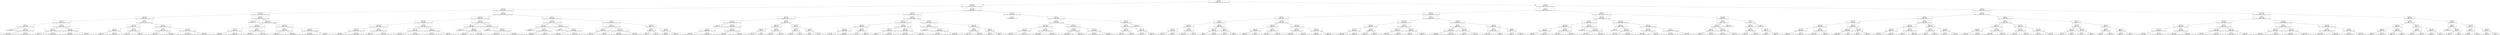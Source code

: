 digraph Tree {
node [shape=box] ;
0 [label="X[0] <= 0.5\ngini = 0.767\nsamples = 11107272\nvalue = [3317923, 5204897, 2019, 5141702, 28667, 1813547, 2060394]"] ;
1 [label="X[9] <= 2.5\ngini = 0.783\nsamples = 6335025\nvalue = [2773518, 1451614, 1977, 2668373, 23614, 1438362, 1665037]"] ;
0 -> 1 [labeldistance=2.5, labelangle=45, headlabel="True"] ;
2 [label="X[3] <= 63.5\ngini = 0.779\nsamples = 4349881\nvalue = [1860657, 1001349, 475, 1938629, 22077, 1299997, 758677]"] ;
1 -> 2 ;
3 [label="X[10] <= 230.5\ngini = 0.77\nsamples = 1680347\nvalue = [872734, 441203, 132, 635828, 8659, 457670, 242119]"] ;
2 -> 3 ;
4 [label="X[7] <= 226.5\ngini = 0.777\nsamples = 958726\nvalue = [441286, 240505, 52, 379640, 4320, 308561, 142259]"] ;
3 -> 4 ;
5 [label="X[3] <= 57.5\ngini = 0.772\nsamples = 718013\nvalue = [366958, 172232, 51, 255414, 2493, 227872, 110557]"] ;
4 -> 5 ;
6 [label="X[8] <= 1.5\ngini = 0.788\nsamples = 322390\nvalue = [118815, 81770, 26, 122729, 1372, 125673, 59307]"] ;
5 -> 6 ;
7 [label="gini = 0.0\nsamples = 47510\nvalue = [75420, 0, 0, 0, 0, 0, 0]"] ;
6 -> 7 ;
8 [label="X[2] <= 124.5\ngini = 0.772\nsamples = 274880\nvalue = [43395, 81770, 26, 122729, 1372, 125673, 59307]"] ;
6 -> 8 ;
9 [label="gini = 0.759\nsamples = 172422\nvalue = [26742, 30172, 11, 86881, 674, 80357, 47483]"] ;
8 -> 9 ;
10 [label="gini = 0.755\nsamples = 102458\nvalue = [16653, 51598, 15, 35848, 698, 45316, 11824]"] ;
8 -> 10 ;
11 [label="X[6] <= 37.0\ngini = 0.744\nsamples = 395623\nvalue = [248143, 90462, 25, 132685, 1121, 102199, 51250]"] ;
5 -> 11 ;
12 [label="X[8] <= 1.5\ngini = 0.719\nsamples = 226674\nvalue = [159006, 54299, 10, 72759, 684, 42534, 29521]"] ;
11 -> 12 ;
13 [label="gini = 0.0\nsamples = 77189\nvalue = [122370, 0, 0, 0, 0, 0, 0]"] ;
12 -> 13 ;
14 [label="gini = 0.781\nsamples = 149485\nvalue = [36636, 54299, 10, 72759, 684, 42534, 29521]"] ;
12 -> 14 ;
15 [label="X[2] <= 120.5\ngini = 0.763\nsamples = 168949\nvalue = [89137, 36163, 15, 59926, 437, 59665, 21729]"] ;
11 -> 15 ;
16 [label="gini = 0.741\nsamples = 104831\nvalue = [64985, 20879, 8, 35390, 210, 32060, 11995]"] ;
15 -> 16 ;
17 [label="gini = 0.779\nsamples = 64118\nvalue = [24152, 15284, 7, 24536, 227, 27605, 9734]"] ;
15 -> 17 ;
18 [label="X[9] <= 0.5\ngini = 0.772\nsamples = 240713\nvalue = [74328, 68273, 1, 124226, 1827, 80689, 31702]"] ;
4 -> 18 ;
19 [label="X[7] <= 240.5\ngini = 0.735\nsamples = 23357\nvalue = [11155, 9067, 1, 11257, 0, 97, 5346]"] ;
18 -> 19 ;
20 [label="X[5] <= 1.5\ngini = 0.735\nsamples = 9728\nvalue = [4850, 3976, 0, 4424, 0, 49, 2248]"] ;
19 -> 20 ;
21 [label="gini = 0.739\nsamples = 7500\nvalue = [3339, 3060, 0, 3614, 0, 30, 1905]"] ;
20 -> 21 ;
22 [label="gini = 0.699\nsamples = 2228\nvalue = [1511, 916, 0, 810, 0, 19, 343]"] ;
20 -> 22 ;
23 [label="X[6] <= 9.0\ngini = 0.733\nsamples = 13629\nvalue = [6305, 5091, 1, 6833, 0, 48, 3098]"] ;
19 -> 23 ;
24 [label="gini = 0.721\nsamples = 3472\nvalue = [2095, 1180, 0, 1363, 0, 21, 775]"] ;
23 -> 24 ;
25 [label="gini = 0.731\nsamples = 10157\nvalue = [4210, 3911, 1, 5470, 0, 27, 2323]"] ;
23 -> 25 ;
26 [label="X[3] <= 57.5\ngini = 0.768\nsamples = 217356\nvalue = [63173, 59206, 0, 112969, 1827, 80592, 26356]"] ;
18 -> 26 ;
27 [label="X[6] <= 3.5\ngini = 0.754\nsamples = 81653\nvalue = [16923, 19128, 0, 41755, 435, 39987, 11190]"] ;
26 -> 27 ;
28 [label="gini = 0.736\nsamples = 40616\nvalue = [11337, 3661, 0, 21593, 119, 20973, 6672]"] ;
27 -> 28 ;
29 [label="gini = 0.75\nsamples = 41037\nvalue = [5586, 15467, 0, 20162, 316, 19014, 4518]"] ;
27 -> 29 ;
30 [label="X[3] <= 60.5\ngini = 0.768\nsamples = 135703\nvalue = [46250, 40078, 0, 71214, 1392, 40605, 15166]"] ;
26 -> 30 ;
31 [label="gini = 0.764\nsamples = 104040\nvalue = [31953, 29807, 0, 57434, 833, 32065, 12555]"] ;
30 -> 31 ;
32 [label="gini = 0.769\nsamples = 31663\nvalue = [14297, 10271, 0, 13780, 559, 8540, 2611]"] ;
30 -> 32 ;
33 [label="X[8] <= 1.5\ngini = 0.751\nsamples = 721621\nvalue = [431448, 200698, 80, 256188, 4339, 149109, 99860]"] ;
3 -> 33 ;
34 [label="gini = 0.0\nsamples = 165496\nvalue = [261821, 0, 0, 0, 0, 0, 0]"] ;
33 -> 34 ;
35 [label="X[6] <= 2.0\ngini = 0.784\nsamples = 556125\nvalue = [169627, 200698, 80, 256188, 4339, 149109, 99860]"] ;
33 -> 35 ;
36 [label="X[9] <= 0.5\ngini = 0.761\nsamples = 212985\nvalue = [86256, 91018, 13, 91414, 289, 13974, 54079]"] ;
35 -> 36 ;
37 [label="X[7] <= 58.5\ngini = 0.74\nsamples = 115774\nvalue = [43881, 56132, 13, 52284, 0, 428, 30604]"] ;
36 -> 37 ;
38 [label="gini = 0.728\nsamples = 59373\nvalue = [17979, 31193, 7, 29826, 0, 212, 14815]"] ;
37 -> 38 ;
39 [label="gini = 0.743\nsamples = 56401\nvalue = [25902, 24939, 6, 22458, 0, 216, 15789]"] ;
37 -> 39 ;
40 [label="X[8] <= 2.5\ngini = 0.777\nsamples = 97211\nvalue = [42375, 34886, 0, 39130, 289, 13546, 23475]"] ;
36 -> 40 ;
41 [label="gini = 0.716\nsamples = 69896\nvalue = [0, 34886, 0, 39130, 0, 13072, 23475]"] ;
40 -> 41 ;
42 [label="gini = 0.035\nsamples = 27315\nvalue = [42375, 0, 0, 0, 289, 474, 0]"] ;
40 -> 42 ;
43 [label="X[10] <= 242.5\ngini = 0.774\nsamples = 343140\nvalue = [83371, 109680, 67, 164774, 4050, 135135, 45781]"] ;
35 -> 43 ;
44 [label="X[9] <= 1.5\ngini = 0.769\nsamples = 172118\nvalue = [52132, 43168, 39, 75871, 1334, 80331, 19526]"] ;
43 -> 44 ;
45 [label="gini = 0.72\nsamples = 58023\nvalue = [17640, 12973, 0, 25969, 398, 34574, 0]"] ;
44 -> 45 ;
46 [label="gini = 0.784\nsamples = 114095\nvalue = [34492, 30195, 39, 49902, 936, 45757, 19526]"] ;
44 -> 46 ;
47 [label="X[2] <= 138.5\ngini = 0.768\nsamples = 171022\nvalue = [31239, 66512, 28, 88903, 2716, 54804, 26255]"] ;
43 -> 47 ;
48 [label="gini = 0.766\nsamples = 167428\nvalue = [30954, 65980, 28, 88535, 2715, 51484, 25078]"] ;
47 -> 48 ;
49 [label="gini = 0.6\nsamples = 3594\nvalue = [285, 532, 0, 368, 1, 3320, 1177]"] ;
47 -> 49 ;
50 [label="X[5] <= 1.5\ngini = 0.778\nsamples = 2669534\nvalue = [987923, 560146, 343, 1302801, 13418, 842327, 516558]"] ;
2 -> 50 ;
51 [label="X[7] <= 179.5\ngini = 0.781\nsamples = 1417102\nvalue = [455132, 301589, 233, 713219, 6922, 405713, 358584]"] ;
50 -> 51 ;
52 [label="X[6] <= 19.5\ngini = 0.782\nsamples = 634868\nvalue = [284884, 117510, 206, 258272, 2368, 182991, 157991]"] ;
51 -> 52 ;
53 [label="X[10] <= 75.5\ngini = 0.781\nsamples = 386233\nvalue = [156571, 74454, 132, 174639, 1233, 90639, 113450]"] ;
52 -> 53 ;
54 [label="X[10] <= 13.5\ngini = 0.771\nsamples = 170584\nvalue = [75644, 31980, 96, 68578, 511, 25586, 67504]"] ;
53 -> 54 ;
55 [label="gini = 0.776\nsamples = 38528\nvalue = [14292, 7648, 9, 19612, 260, 8587, 10367]"] ;
54 -> 55 ;
56 [label="gini = 0.764\nsamples = 132056\nvalue = [61352, 24332, 87, 48966, 251, 16999, 57137]"] ;
54 -> 56 ;
57 [label="X[8] <= 1.5\ngini = 0.777\nsamples = 215649\nvalue = [80927, 42474, 36, 106061, 722, 65053, 45946]"] ;
53 -> 57 ;
58 [label="gini = 0.0\nsamples = 34962\nvalue = [55280, 0, 0, 0, 0, 0, 0]"] ;
57 -> 58 ;
59 [label="gini = 0.755\nsamples = 180687\nvalue = [25647, 42474, 36, 106061, 722, 65053, 45946]"] ;
57 -> 59 ;
60 [label="X[2] <= 126.5\ngini = 0.768\nsamples = 248635\nvalue = [128313, 43056, 74, 83633, 1135, 92352, 44541]"] ;
52 -> 60 ;
61 [label="X[7] <= 95.5\ngini = 0.703\nsamples = 71287\nvalue = [52492, 13202, 3, 21898, 204, 17239, 7626]"] ;
60 -> 61 ;
62 [label="gini = 0.769\nsamples = 15901\nvalue = [8018, 2629, 3, 4835, 40, 6360, 3219]"] ;
61 -> 62 ;
63 [label="gini = 0.671\nsamples = 55386\nvalue = [44474, 10573, 0, 17063, 164, 10879, 4407]"] ;
61 -> 63 ;
64 [label="X[4] <= 7.5\ngini = 0.778\nsamples = 177348\nvalue = [75821, 29854, 71, 61735, 931, 75113, 36915]"] ;
60 -> 64 ;
65 [label="gini = 0.79\nsamples = 90621\nvalue = [36654, 16685, 1, 33133, 365, 27948, 28363]"] ;
64 -> 65 ;
66 [label="gini = 0.744\nsamples = 86727\nvalue = [39167, 13169, 70, 28602, 566, 47165, 8552]"] ;
64 -> 66 ;
67 [label="X[9] <= 0.5\ngini = 0.765\nsamples = 782234\nvalue = [170248, 184079, 27, 454947, 4554, 222722, 200593]"] ;
51 -> 67 ;
68 [label="X[8] <= 1.5\ngini = 0.727\nsamples = 165675\nvalue = [44860, 44905, 23, 90254, 2, 1171, 81075]"] ;
67 -> 68 ;
69 [label="gini = 0.0\nsamples = 15096\nvalue = [24032, 0, 0, 0, 0, 0, 0]"] ;
68 -> 69 ;
70 [label="X[10] <= 28.5\ngini = 0.698\nsamples = 150579\nvalue = [20828, 44905, 23, 90254, 2, 1171, 81075]"] ;
68 -> 70 ;
71 [label="gini = 0.683\nsamples = 54118\nvalue = [7148, 14664, 9, 26622, 0, 413, 36798]"] ;
70 -> 71 ;
72 [label="gini = 0.695\nsamples = 96461\nvalue = [13680, 30241, 14, 63632, 2, 758, 44277]"] ;
70 -> 72 ;
73 [label="X[8] <= 1.5\ngini = 0.756\nsamples = 616559\nvalue = [125388, 139174, 4, 364693, 4552, 221551, 119518]"] ;
67 -> 73 ;
74 [label="gini = 0.0\nsamples = 57497\nvalue = [91048, 0, 0, 0, 0, 0, 0]"] ;
73 -> 74 ;
75 [label="X[2] <= 130.5\ngini = 0.722\nsamples = 559062\nvalue = [34340, 139174, 4, 364693, 4552, 221551, 119518]"] ;
73 -> 75 ;
76 [label="gini = 0.711\nsamples = 370033\nvalue = [23136, 108597, 3, 256671, 2541, 127164, 66834]"] ;
75 -> 76 ;
77 [label="gini = 0.727\nsamples = 189029\nvalue = [11204, 30577, 1, 108022, 2011, 94387, 52684]"] ;
75 -> 77 ;
78 [label="X[4] <= 5.5\ngini = 0.767\nsamples = 1252432\nvalue = [532791, 258557, 110, 589582, 6496, 436614, 157974]"] ;
50 -> 78 ;
79 [label="X[7] <= 186.5\ngini = 0.779\nsamples = 472704\nvalue = [197385, 102584, 32, 221408, 1674, 112140, 112361]"] ;
78 -> 79 ;
80 [label="X[8] <= 1.5\ngini = 0.766\nsamples = 233798\nvalue = [128275, 46510, 30, 87943, 927, 53321, 53157]"] ;
79 -> 80 ;
81 [label="gini = 0.0\nsamples = 56752\nvalue = [89812, 0, 0, 0, 0, 0, 0]"] ;
80 -> 81 ;
82 [label="X[1] <= 0.5\ngini = 0.783\nsamples = 177046\nvalue = [38463, 46510, 30, 87943, 927, 53321, 53157]"] ;
80 -> 82 ;
83 [label="gini = 0.782\nsamples = 175787\nvalue = [36557, 46510, 30, 87943, 856, 53299, 53157]"] ;
82 -> 83 ;
84 [label="gini = 0.089\nsamples = 1259\nvalue = [1906, 0, 0, 0, 71, 22, 0]"] ;
82 -> 84 ;
85 [label="X[8] <= 1.5\ngini = 0.77\nsamples = 238906\nvalue = [69110, 56074, 2, 133465, 747, 58819, 59204]"] ;
79 -> 85 ;
86 [label="gini = 0.0\nsamples = 30079\nvalue = [47640, 0, 0, 0, 0, 0, 0]"] ;
85 -> 86 ;
87 [label="X[6] <= 5.5\ngini = 0.739\nsamples = 208827\nvalue = [21470, 56074, 2, 133465, 747, 58819, 59204]"] ;
85 -> 87 ;
88 [label="gini = 0.71\nsamples = 38277\nvalue = [4446, 10994, 2, 26513, 92, 4353, 14137]"] ;
87 -> 88 ;
89 [label="gini = 0.741\nsamples = 170550\nvalue = [17024, 45080, 0, 106952, 655, 54466, 45067]"] ;
87 -> 89 ;
90 [label="X[1] <= 0.5\ngini = 0.751\nsamples = 779728\nvalue = [335406, 155973, 78, 368174, 4822, 324474, 45613]"] ;
78 -> 90 ;
91 [label="X[9] <= 0.5\ngini = 0.751\nsamples = 777458\nvalue = [332017, 155973, 78, 368174, 4692, 324421, 45613]"] ;
90 -> 91 ;
92 [label="X[6] <= 8.0\ngini = 0.73\nsamples = 100405\nvalue = [49533, 24116, 5, 51867, 0, 346, 33229]"] ;
91 -> 92 ;
93 [label="gini = 0.731\nsamples = 99475\nvalue = [48402, 24019, 5, 51751, 0, 344, 33145]"] ;
92 -> 93 ;
94 [label="gini = 0.36\nsamples = 930\nvalue = [1131, 97, 0, 116, 0, 2, 84]"] ;
92 -> 94 ;
95 [label="X[5] <= 2.5\ngini = 0.737\nsamples = 677053\nvalue = [282484, 131857, 73, 316307, 4692, 324075, 12384]"] ;
91 -> 95 ;
96 [label="gini = 0.73\nsamples = 653763\nvalue = [271311, 128385, 73, 306879, 4692, 323829, 0]"] ;
95 -> 96 ;
97 [label="gini = 0.719\nsamples = 23290\nvalue = [11173, 3472, 0, 9428, 0, 246, 12384]"] ;
95 -> 97 ;
98 [label="X[6] <= 5.5\ngini = 0.098\nsamples = 2270\nvalue = [3389, 0, 0, 0, 130, 53, 0]"] ;
90 -> 98 ;
99 [label="X[5] <= 2.5\ngini = 0.195\nsamples = 277\nvalue = [382, 0, 0, 0, 8, 38, 0]"] ;
98 -> 99 ;
100 [label="gini = 0.184\nsamples = 272\nvalue = [376, 0, 0, 0, 8, 34, 0]"] ;
99 -> 100 ;
101 [label="gini = 0.48\nsamples = 5\nvalue = [6, 0, 0, 0, 0, 4, 0]"] ;
99 -> 101 ;
102 [label="X[10] <= 55.5\ngini = 0.084\nsamples = 1993\nvalue = [3007, 0, 0, 0, 122, 15, 0]"] ;
98 -> 102 ;
103 [label="gini = 0.163\nsamples = 584\nvalue = [859, 0, 0, 0, 79, 5, 0]"] ;
102 -> 103 ;
104 [label="gini = 0.047\nsamples = 1409\nvalue = [2148, 0, 0, 0, 43, 10, 0]"] ;
102 -> 104 ;
105 [label="X[7] <= 195.5\ngini = 0.756\nsamples = 1985144\nvalue = [912861, 450265, 1502, 729744, 1537, 138365, 906360]"] ;
1 -> 105 ;
106 [label="X[7] <= 84.5\ngini = 0.742\nsamples = 1167924\nvalue = [655429, 252553, 1472, 361780, 1473, 74604, 500131]"] ;
105 -> 106 ;
107 [label="X[1] <= 0.5\ngini = 0.758\nsamples = 332041\nvalue = [127842, 86902, 1074, 111681, 671, 23941, 172684]"] ;
106 -> 107 ;
108 [label="X[8] <= 1.5\ngini = 0.757\nsamples = 328058\nvalue = [121708, 86902, 1068, 111664, 646, 23811, 172684]"] ;
107 -> 108 ;
109 [label="gini = 0.0\nsamples = 41637\nvalue = [65705, 0, 0, 0, 0, 0, 0]"] ;
108 -> 109 ;
110 [label="X[10] <= 228.5\ngini = 0.739\nsamples = 286421\nvalue = [56003, 86902, 1068, 111664, 646, 23811, 172684]"] ;
108 -> 110 ;
111 [label="X[7] <= 42.5\ngini = 0.731\nsamples = 186045\nvalue = [29122, 64146, 963, 63644, 522, 17468, 118019]"] ;
110 -> 111 ;
112 [label="gini = 0.746\nsamples = 116849\nvalue = [25026, 38905, 307, 40251, 364, 10551, 69127]"] ;
111 -> 112 ;
113 [label="gini = 0.696\nsamples = 69196\nvalue = [4096, 25241, 656, 23393, 158, 6917, 48892]"] ;
111 -> 113 ;
114 [label="X[5] <= 1.5\ngini = 0.74\nsamples = 100376\nvalue = [26881, 22756, 105, 48020, 124, 6343, 54665]"] ;
110 -> 114 ;
115 [label="gini = 0.718\nsamples = 67504\nvalue = [15933, 15304, 73, 32869, 40, 1994, 40634]"] ;
114 -> 115 ;
116 [label="gini = 0.771\nsamples = 32872\nvalue = [10948, 7452, 32, 15151, 84, 4349, 14031]"] ;
114 -> 116 ;
117 [label="X[6] <= 45.5\ngini = 0.055\nsamples = 3983\nvalue = [6134, 0, 6, 17, 25, 130, 0]"] ;
107 -> 117 ;
118 [label="X[8] <= 2.5\ngini = 0.053\nsamples = 3909\nvalue = [6022, 0, 6, 17, 25, 118, 0]"] ;
117 -> 118 ;
119 [label="X[7] <= 78.0\ngini = 0.308\nsamples = 13\nvalue = [4, 0, 0, 17, 0, 0, 0]"] ;
118 -> 119 ;
120 [label="gini = 0.105\nsamples = 12\nvalue = [1, 0, 0, 17, 0, 0, 0]"] ;
119 -> 120 ;
121 [label="gini = 0.0\nsamples = 1\nvalue = [3, 0, 0, 0, 0, 0, 0]"] ;
119 -> 121 ;
122 [label="X[3] <= 47.5\ngini = 0.047\nsamples = 3896\nvalue = [6018, 0, 6, 0, 25, 118, 0]"] ;
118 -> 122 ;
123 [label="gini = 0.023\nsamples = 687\nvalue = [1084, 0, 0, 0, 6, 7, 0]"] ;
122 -> 123 ;
124 [label="gini = 0.052\nsamples = 3209\nvalue = [4934, 0, 6, 0, 19, 111, 0]"] ;
122 -> 124 ;
125 [label="X[2] <= 133.5\ngini = 0.175\nsamples = 74\nvalue = [112, 0, 0, 0, 0, 12, 0]"] ;
117 -> 125 ;
126 [label="X[10] <= 135.5\ngini = 0.057\nsamples = 41\nvalue = [66, 0, 0, 0, 0, 2, 0]"] ;
125 -> 126 ;
127 [label="gini = 0.153\nsamples = 16\nvalue = [22, 0, 0, 0, 0, 2, 0]"] ;
126 -> 127 ;
128 [label="gini = 0.0\nsamples = 25\nvalue = [44, 0, 0, 0, 0, 0, 0]"] ;
126 -> 128 ;
129 [label="X[7] <= 58.0\ngini = 0.293\nsamples = 33\nvalue = [46, 0, 0, 0, 0, 10, 0]"] ;
125 -> 129 ;
130 [label="gini = 0.0\nsamples = 16\nvalue = [29, 0, 0, 0, 0, 0, 0]"] ;
129 -> 130 ;
131 [label="gini = 0.466\nsamples = 17\nvalue = [17, 0, 0, 0, 0, 10, 0]"] ;
129 -> 131 ;
132 [label="X[4] <= 4.5\ngini = 0.727\nsamples = 835883\nvalue = [527587, 165651, 398, 250099, 802, 50663, 327447]"] ;
106 -> 132 ;
133 [label="X[4] <= 1.5\ngini = 0.727\nsamples = 323057\nvalue = [174493, 84016, 153, 89593, 25, 2098, 160337]"] ;
132 -> 133 ;
134 [label="X[1] <= 0.5\ngini = 0.676\nsamples = 57729\nvalue = [44134, 11655, 48, 15562, 4, 502, 19427]"] ;
133 -> 134 ;
135 [label="X[10] <= 25.5\ngini = 0.684\nsamples = 56236\nvalue = [41779, 11655, 48, 15558, 0, 451, 19427]"] ;
134 -> 135 ;
136 [label="gini = 0.687\nsamples = 4193\nvalue = [2114, 712, 2, 984, 0, 30, 2815]"] ;
135 -> 136 ;
137 [label="gini = 0.678\nsamples = 52043\nvalue = [39665, 10943, 46, 14574, 0, 421, 16612]"] ;
135 -> 137 ;
138 [label="X[8] <= 2.5\ngini = 0.048\nsamples = 1493\nvalue = [2355, 0, 0, 4, 4, 51, 0]"] ;
134 -> 138 ;
139 [label="gini = 0.32\nsamples = 3\nvalue = [1, 0, 0, 4, 0, 0, 0]"] ;
138 -> 139 ;
140 [label="gini = 0.045\nsamples = 1490\nvalue = [2354, 0, 0, 0, 4, 51, 0]"] ;
138 -> 140 ;
141 [label="X[3] <= 57.5\ngini = 0.73\nsamples = 265328\nvalue = [130359, 72361, 105, 74031, 21, 1596, 140910]"] ;
133 -> 141 ;
142 [label="X[8] <= 1.5\ngini = 0.718\nsamples = 79335\nvalue = [31002, 24087, 42, 20139, 7, 279, 49894]"] ;
141 -> 142 ;
143 [label="gini = 0.0\nsamples = 11254\nvalue = [17842, 0, 0, 0, 0, 0, 0]"] ;
142 -> 143 ;
144 [label="gini = 0.685\nsamples = 68081\nvalue = [13160, 24087, 42, 20139, 7, 279, 49894]"] ;
142 -> 144 ;
145 [label="X[7] <= 169.5\ngini = 0.729\nsamples = 185993\nvalue = [99357, 48274, 63, 53892, 14, 1317, 91016]"] ;
141 -> 145 ;
146 [label="gini = 0.724\nsamples = 144692\nvalue = [83413, 35936, 38, 40899, 14, 1209, 67222]"] ;
145 -> 146 ;
147 [label="gini = 0.732\nsamples = 41301\nvalue = [15944, 12338, 25, 12993, 0, 108, 23794]"] ;
145 -> 147 ;
148 [label="X[1] <= 0.5\ngini = 0.716\nsamples = 512826\nvalue = [353094, 81635, 245, 160506, 777, 48565, 167110]"] ;
132 -> 148 ;
149 [label="X[8] <= 1.5\ngini = 0.721\nsamples = 503793\nvalue = [339191, 81635, 244, 160500, 738, 48242, 167104]"] ;
148 -> 149 ;
150 [label="gini = 0.0\nsamples = 141436\nvalue = [224100, 0, 0, 0, 0, 0, 0]"] ;
149 -> 150 ;
151 [label="X[4] <= 6.5\ngini = 0.769\nsamples = 362357\nvalue = [115091, 81635, 244, 160500, 738, 48242, 167104]"] ;
149 -> 151 ;
152 [label="gini = 0.787\nsamples = 113031\nvalue = [30832, 29994, 14, 48266, 737, 46123, 23235]"] ;
151 -> 152 ;
153 [label="gini = 0.723\nsamples = 249326\nvalue = [84259, 51641, 230, 112234, 1, 2119, 143869]"] ;
151 -> 153 ;
154 [label="X[10] <= 244.5\ngini = 0.051\nsamples = 9033\nvalue = [13903, 0, 1, 6, 39, 323, 6]"] ;
148 -> 154 ;
155 [label="X[5] <= 0.5\ngini = 0.044\nsamples = 8590\nvalue = [13248, 0, 0, 0, 39, 258, 6]"] ;
154 -> 155 ;
156 [label="gini = 0.024\nsamples = 2721\nvalue = [4230, 0, 0, 0, 10, 38, 3]"] ;
155 -> 156 ;
157 [label="gini = 0.053\nsamples = 5869\nvalue = [9018, 0, 0, 0, 29, 220, 3]"] ;
155 -> 157 ;
158 [label="X[6] <= 40.0\ngini = 0.18\nsamples = 443\nvalue = [655, 0, 1, 6, 0, 65, 0]"] ;
154 -> 158 ;
159 [label="gini = 0.218\nsamples = 305\nvalue = [449, 0, 0, 0, 0, 64, 0]"] ;
158 -> 159 ;
160 [label="gini = 0.073\nsamples = 138\nvalue = [206, 0, 1, 6, 0, 1, 0]"] ;
158 -> 160 ;
161 [label="X[8] <= 1.5\ngini = 0.755\nsamples = 817220\nvalue = [257432, 197712, 30, 367964, 64, 63761, 406229]"] ;
105 -> 161 ;
162 [label="gini = 0.0\nsamples = 103312\nvalue = [163609, 0, 0, 0, 0, 0, 0]"] ;
161 -> 162 ;
163 [label="X[8] <= 2.5\ngini = 0.724\nsamples = 713908\nvalue = [93823, 197712, 30, 367964, 64, 63761, 406229]"] ;
161 -> 163 ;
164 [label="X[5] <= 1.5\ngini = 0.679\nsamples = 653824\nvalue = [0, 197712, 0, 367964, 0, 63129, 406229]"] ;
163 -> 164 ;
165 [label="X[10] <= 29.5\ngini = 0.653\nsamples = 419393\nvalue = [0, 122233, 0, 236530, 0, 19527, 285700]"] ;
164 -> 165 ;
166 [label="X[7] <= 208.5\ngini = 0.57\nsamples = 54952\nvalue = [0, 7193, 0, 26028, 0, 3679, 50148]"] ;
165 -> 166 ;
167 [label="gini = 0.535\nsamples = 10669\nvalue = [0, 1090, 0, 4252, 0, 960, 10651]"] ;
166 -> 167 ;
168 [label="gini = 0.577\nsamples = 44283\nvalue = [0, 6103, 0, 21776, 0, 2719, 39497]"] ;
166 -> 168 ;
169 [label="X[4] <= 4.5\ngini = 0.66\nsamples = 364441\nvalue = [0, 115040, 0, 210502, 0, 15848, 235552]"] ;
165 -> 169 ;
170 [label="gini = 0.648\nsamples = 174248\nvalue = [0, 66924, 0, 88995, 0, 0, 120027]"] ;
169 -> 170 ;
171 [label="gini = 0.661\nsamples = 190193\nvalue = [0, 48116, 0, 121507, 0, 15848, 115525]"] ;
169 -> 171 ;
172 [label="X[10] <= 29.5\ngini = 0.714\nsamples = 234431\nvalue = [0, 75479, 0, 131434, 0, 43602, 120529]"] ;
164 -> 172 ;
173 [label="X[7] <= 225.5\ngini = 0.685\nsamples = 33618\nvalue = [0, 6345, 0, 18174, 0, 6934, 21668]"] ;
172 -> 173 ;
174 [label="gini = 0.692\nsamples = 19800\nvalue = [0, 3660, 0, 10358, 0, 4652, 12549]"] ;
173 -> 174 ;
175 [label="gini = 0.673\nsamples = 13818\nvalue = [0, 2685, 0, 7816, 0, 2282, 9119]"] ;
173 -> 175 ;
176 [label="X[10] <= 75.5\ngini = 0.716\nsamples = 200813\nvalue = [0, 69134, 0, 113260, 0, 36668, 98861]"] ;
172 -> 176 ;
177 [label="gini = 0.707\nsamples = 39031\nvalue = [0, 15493, 0, 23757, 0, 5740, 16648]"] ;
176 -> 177 ;
178 [label="gini = 0.717\nsamples = 161782\nvalue = [0, 53641, 0, 89503, 0, 30928, 82213]"] ;
176 -> 178 ;
179 [label="X[8] <= 4.5\ngini = 0.015\nsamples = 60084\nvalue = [93823, 0, 30, 0, 64, 632, 0]"] ;
163 -> 179 ;
180 [label="X[6] <= 42.5\ngini = 0.147\nsamples = 5810\nvalue = [8461, 0, 30, 0, 64, 632, 0]"] ;
179 -> 180 ;
181 [label="X[8] <= 3.5\ngini = 0.126\nsamples = 4752\nvalue = [6979, 0, 26, 0, 35, 440, 0]"] ;
180 -> 181 ;
182 [label="gini = 0.117\nsamples = 4726\nvalue = [6979, 0, 0, 0, 33, 428, 0]"] ;
181 -> 182 ;
183 [label="gini = 0.485\nsamples = 26\nvalue = [0, 0, 26, 0, 2, 12, 0]"] ;
181 -> 183 ;
184 [label="X[2] <= 127.5\ngini = 0.233\nsamples = 1058\nvalue = [1482, 0, 4, 0, 29, 192, 0]"] ;
180 -> 184 ;
185 [label="gini = 0.345\nsamples = 434\nvalue = [558, 0, 0, 0, 15, 137, 0]"] ;
184 -> 185 ;
186 [label="gini = 0.138\nsamples = 624\nvalue = [924, 0, 4, 0, 14, 55, 0]"] ;
184 -> 186 ;
187 [label="gini = 0.0\nsamples = 54274\nvalue = [85362, 0, 0, 0, 0, 0, 0]"] ;
179 -> 187 ;
188 [label="X[9] <= 2.5\ngini = 0.635\nsamples = 4772247\nvalue = [544405, 3753283, 42, 2473329, 5053, 375185, 395357]"] ;
0 -> 188 [labeldistance=2.5, labelangle=-45, headlabel="False"] ;
189 [label="X[4] <= 3.5\ngini = 0.622\nsamples = 2950873\nvalue = [271688, 2350908, 21, 1578274, 4489, 332325, 127574]"] ;
188 -> 189 ;
190 [label="X[5] <= 0.5\ngini = 0.557\nsamples = 644463\nvalue = [48075, 603602, 0, 298673, 1002, 56999, 10336]"] ;
189 -> 190 ;
191 [label="X[6] <= 9.5\ngini = 0.621\nsamples = 36607\nvalue = [1078, 25522, 0, 23525, 30, 7265, 190]"] ;
190 -> 191 ;
192 [label="X[9] <= 1.5\ngini = 0.634\nsamples = 8761\nvalue = [350, 3944, 0, 6870, 2, 2544, 47]"] ;
191 -> 192 ;
193 [label="X[10] <= 33.5\ngini = 0.616\nsamples = 575\nvalue = [84, 315, 0, 442, 0, 1, 47]"] ;
192 -> 193 ;
194 [label="X[3] <= 76.5\ngini = 0.54\nsamples = 239\nvalue = [57, 62, 0, 243, 0, 0, 18]"] ;
193 -> 194 ;
195 [label="gini = 0.553\nsamples = 66\nvalue = [12, 28, 0, 61, 0, 0, 1]"] ;
194 -> 195 ;
196 [label="gini = 0.526\nsamples = 173\nvalue = [45, 34, 0, 182, 0, 0, 17]"] ;
194 -> 196 ;
197 [label="X[3] <= 73.5\ngini = 0.594\nsamples = 336\nvalue = [27, 253, 0, 199, 0, 1, 29]"] ;
193 -> 197 ;
198 [label="gini = 0.607\nsamples = 249\nvalue = [22, 152, 0, 183, 0, 1, 25]"] ;
197 -> 198 ;
199 [label="gini = 0.339\nsamples = 87\nvalue = [5, 101, 0, 16, 0, 0, 4]"] ;
197 -> 199 ;
200 [label="X[8] <= 2.5\ngini = 0.631\nsamples = 8186\nvalue = [266, 3629, 0, 6428, 2, 2543, 0]"] ;
192 -> 200 ;
201 [label="X[8] <= 1.5\ngini = 0.617\nsamples = 8024\nvalue = [19, 3629, 0, 6428, 0, 2543, 0]"] ;
200 -> 201 ;
202 [label="gini = 0.0\nsamples = 14\nvalue = [19, 0, 0, 0, 0, 0, 0]"] ;
201 -> 202 ;
203 [label="gini = 0.616\nsamples = 8010\nvalue = [0, 3629, 0, 6428, 0, 2543, 0]"] ;
201 -> 203 ;
204 [label="X[4] <= 1.5\ngini = 0.016\nsamples = 162\nvalue = [247, 0, 0, 0, 2, 0, 0]"] ;
200 -> 204 ;
205 [label="gini = 0.048\nsamples = 54\nvalue = [79, 0, 0, 0, 2, 0, 0]"] ;
204 -> 205 ;
206 [label="gini = 0.0\nsamples = 108\nvalue = [168, 0, 0, 0, 0, 0, 0]"] ;
204 -> 206 ;
207 [label="X[7] <= 128.5\ngini = 0.602\nsamples = 27846\nvalue = [728, 21578, 0, 16655, 28, 4721, 143]"] ;
191 -> 207 ;
208 [label="X[10] <= 74.5\ngini = 0.522\nsamples = 9534\nvalue = [221, 9256, 0, 4693, 3, 862, 32]"] ;
207 -> 208 ;
209 [label="X[8] <= 2.5\ngini = 0.531\nsamples = 5753\nvalue = [93, 5316, 0, 3222, 1, 443, 22]"] ;
208 -> 209 ;
210 [label="gini = 0.521\nsamples = 5695\nvalue = [3, 5316, 0, 3222, 0, 443, 22]"] ;
209 -> 210 ;
211 [label="gini = 0.022\nsamples = 58\nvalue = [90, 0, 0, 0, 1, 0, 0]"] ;
209 -> 211 ;
212 [label="X[0] <= 1.5\ngini = 0.498\nsamples = 3781\nvalue = [128, 3940, 0, 1471, 2, 419, 10]"] ;
208 -> 212 ;
213 [label="gini = 0.616\nsamples = 2138\nvalue = [77, 1613, 0, 1268, 2, 408, 10]"] ;
212 -> 213 ;
214 [label="gini = 0.187\nsamples = 1643\nvalue = [51, 2327, 0, 203, 0, 11, 0]"] ;
212 -> 214 ;
215 [label="X[7] <= 211.5\ngini = 0.626\nsamples = 18312\nvalue = [507, 12322, 0, 11962, 25, 3859, 111]"] ;
207 -> 215 ;
216 [label="X[3] <= 73.5\ngini = 0.615\nsamples = 11432\nvalue = [359, 8388, 0, 6981, 21, 2146, 48]"] ;
215 -> 216 ;
217 [label="gini = 0.595\nsamples = 8088\nvalue = [230, 6463, 0, 4674, 21, 1307, 12]"] ;
216 -> 217 ;
218 [label="gini = 0.644\nsamples = 3344\nvalue = [129, 1925, 0, 2307, 0, 839, 36]"] ;
216 -> 218 ;
219 [label="X[3] <= 70.5\ngini = 0.632\nsamples = 6880\nvalue = [148, 3934, 0, 4981, 4, 1713, 63]"] ;
215 -> 219 ;
220 [label="gini = 0.622\nsamples = 3204\nvalue = [65, 1504, 0, 2572, 3, 901, 18]"] ;
219 -> 220 ;
221 [label="gini = 0.63\nsamples = 3676\nvalue = [83, 2430, 0, 2409, 1, 812, 45]"] ;
219 -> 221 ;
222 [label="X[9] <= 1.5\ngini = 0.551\nsamples = 607856\nvalue = [46997, 578080, 0, 275148, 972, 49734, 10146]"] ;
190 -> 222 ;
223 [label="X[10] <= 149.0\ngini = 0.604\nsamples = 144944\nvalue = [26010, 122631, 0, 70419, 4, 80, 9921]"] ;
222 -> 223 ;
224 [label="X[8] <= 2.5\ngini = 0.569\nsamples = 72848\nvalue = [9975, 66970, 0, 33173, 1, 55, 4969]"] ;
223 -> 224 ;
225 [label="X[10] <= 123.5\ngini = 0.501\nsamples = 67096\nvalue = [893, 66970, 0, 33173, 0, 0, 4969]"] ;
224 -> 225 ;
226 [label="gini = 0.505\nsamples = 64889\nvalue = [784, 64004, 0, 32827, 0, 0, 4918]"] ;
225 -> 226 ;
227 [label="gini = 0.259\nsamples = 2207\nvalue = [109, 2966, 0, 346, 0, 0, 51]"] ;
225 -> 227 ;
228 [label="X[1] <= 1.5\ngini = 0.012\nsamples = 5752\nvalue = [9082, 0, 0, 0, 1, 55, 0]"] ;
224 -> 228 ;
229 [label="gini = 0.011\nsamples = 5689\nvalue = [8988, 0, 0, 0, 0, 51, 0]"] ;
228 -> 229 ;
230 [label="gini = 0.097\nsamples = 63\nvalue = [94, 0, 0, 0, 1, 4, 0]"] ;
228 -> 230 ;
231 [label="X[2] <= 134.0\ngini = 0.633\nsamples = 72096\nvalue = [16035, 55661, 0, 37246, 3, 25, 4952]"] ;
223 -> 231 ;
232 [label="X[8] <= 2.5\ngini = 0.64\nsamples = 64080\nvalue = [14707, 47768, 0, 34041, 3, 12, 4617]"] ;
231 -> 232 ;
233 [label="gini = 0.538\nsamples = 54818\nvalue = [122, 47768, 0, 34041, 0, 0, 4617]"] ;
232 -> 233 ;
234 [label="gini = 0.002\nsamples = 9262\nvalue = [14585, 0, 0, 0, 3, 12, 0]"] ;
232 -> 234 ;
235 [label="X[2] <= 137.5\ngini = 0.544\nsamples = 8016\nvalue = [1328, 7893, 0, 3205, 0, 13, 335]"] ;
231 -> 235 ;
236 [label="gini = 0.425\nsamples = 4267\nvalue = [512, 4995, 0, 1176, 0, 5, 117]"] ;
235 -> 236 ;
237 [label="gini = 0.629\nsamples = 3749\nvalue = [816, 2898, 0, 2029, 0, 8, 218]"] ;
235 -> 237 ;
238 [label="X[3] <= 75.5\ngini = 0.529\nsamples = 462912\nvalue = [20987, 455449, 0, 204729, 968, 49654, 225]"] ;
222 -> 238 ;
239 [label="X[8] <= 2.5\ngini = 0.535\nsamples = 430331\nvalue = [19601, 418542, 0, 193742, 894, 47193, 215]"] ;
238 -> 239 ;
240 [label="X[7] <= 126.5\ngini = 0.51\nsamples = 419238\nvalue = [2892, 418542, 0, 193742, 0, 47178, 215]"] ;
239 -> 240 ;
241 [label="gini = 0.428\nsamples = 139242\nvalue = [876, 158470, 0, 50009, 0, 10891, 29]"] ;
240 -> 241 ;
242 [label="gini = 0.542\nsamples = 279996\nvalue = [2016, 260072, 0, 143733, 0, 36287, 186]"] ;
240 -> 242 ;
243 [label="X[6] <= 42.5\ngini = 0.098\nsamples = 11093\nvalue = [16709, 0, 0, 0, 894, 15, 0]"] ;
239 -> 243 ;
244 [label="gini = 0.031\nsamples = 9574\nvalue = [14923, 0, 0, 0, 237, 4, 0]"] ;
243 -> 244 ;
245 [label="gini = 0.399\nsamples = 1519\nvalue = [1786, 0, 0, 0, 657, 11, 0]"] ;
243 -> 245 ;
246 [label="X[8] <= 2.5\ngini = 0.445\nsamples = 32581\nvalue = [1386, 36907, 0, 10987, 74, 2461, 10]"] ;
238 -> 246 ;
247 [label="X[0] <= 1.5\ngini = 0.422\nsamples = 31930\nvalue = [400, 36907, 0, 10987, 0, 2461, 10]"] ;
246 -> 247 ;
248 [label="gini = 0.472\nsamples = 22755\nvalue = [313, 24617, 0, 8880, 0, 2351, 10]"] ;
247 -> 248 ;
249 [label="gini = 0.27\nsamples = 9175\nvalue = [87, 12290, 0, 2107, 0, 110, 0]"] ;
247 -> 249 ;
250 [label="X[10] <= 6.5\ngini = 0.13\nsamples = 651\nvalue = [986, 0, 0, 0, 74, 0, 0]"] ;
246 -> 250 ;
251 [label="gini = 0.267\nsamples = 259\nvalue = [356, 0, 0, 0, 67, 0, 0]"] ;
250 -> 251 ;
252 [label="gini = 0.022\nsamples = 392\nvalue = [630, 0, 0, 0, 7, 0, 0]"] ;
250 -> 252 ;
253 [label="X[8] <= 2.5\ngini = 0.637\nsamples = 2306410\nvalue = [223613, 1747306, 21, 1279601, 3487, 275326, 117238]"] ;
189 -> 253 ;
254 [label="X[3] <= 57.5\ngini = 0.596\nsamples = 2173986\nvalue = [19551, 1747306, 0, 1279601, 0, 273741, 117238]"] ;
253 -> 254 ;
255 [label="X[5] <= 0.5\ngini = 0.542\nsamples = 714152\nvalue = [2267, 661049, 0, 377639, 0, 63783, 24194]"] ;
254 -> 255 ;
256 [label="X[10] <= 212.5\ngini = 0.658\nsamples = 35586\nvalue = [165, 19995, 0, 24494, 0, 8617, 2982]"] ;
255 -> 256 ;
257 [label="X[6] <= 8.0\ngini = 0.57\nsamples = 9469\nvalue = [17, 8526, 0, 4628, 0, 1133, 615]"] ;
256 -> 257 ;
258 [label="gini = 0.628\nsamples = 3612\nvalue = [9, 2365, 0, 2437, 0, 581, 274]"] ;
257 -> 258 ;
259 [label="gini = 0.496\nsamples = 5857\nvalue = [8, 6161, 0, 2191, 0, 552, 341]"] ;
257 -> 259 ;
260 [label="X[2] <= 124.5\ngini = 0.656\nsamples = 26117\nvalue = [148, 11469, 0, 19866, 0, 7484, 2367]"] ;
256 -> 260 ;
261 [label="gini = 0.634\nsamples = 9873\nvalue = [15, 2522, 0, 8104, 0, 3920, 980]"] ;
260 -> 261 ;
262 [label="gini = 0.65\nsamples = 16244\nvalue = [133, 8947, 0, 11762, 0, 3564, 1387]"] ;
260 -> 262 ;
263 [label="X[8] <= 1.5\ngini = 0.531\nsamples = 678566\nvalue = [2102, 641054, 0, 353145, 0, 55166, 21212]"] ;
255 -> 263 ;
264 [label="gini = 0.0\nsamples = 1304\nvalue = [2102, 0, 0, 0, 0, 0, 0]"] ;
263 -> 264 ;
265 [label="X[10] <= 230.5\ngini = 0.53\nsamples = 677262\nvalue = [0, 641054, 0, 353145, 0, 55166, 21212]"] ;
263 -> 265 ;
266 [label="gini = 0.566\nsamples = 223166\nvalue = [0, 195564, 0, 123170, 0, 24529, 9672]"] ;
265 -> 266 ;
267 [label="gini = 0.51\nsamples = 454096\nvalue = [0, 445490, 0, 229975, 0, 30637, 11540]"] ;
265 -> 267 ;
268 [label="X[9] <= 0.5\ngini = 0.616\nsamples = 1459834\nvalue = [17284, 1086257, 0, 901962, 0, 209958, 93044]"] ;
254 -> 268 ;
269 [label="X[8] <= 1.5\ngini = 0.558\nsamples = 79088\nvalue = [1143, 69251, 0, 45136, 0, 0, 9722]"] ;
268 -> 269 ;
270 [label="gini = 0.0\nsamples = 715\nvalue = [1143, 0, 0, 0, 0, 0, 0]"] ;
269 -> 270 ;
271 [label="X[3] <= 65.5\ngini = 0.55\nsamples = 78373\nvalue = [0, 69251, 0, 45136, 0, 0, 9722]"] ;
269 -> 271 ;
272 [label="gini = 0.553\nsamples = 19613\nvalue = [0, 16313, 0, 12739, 0, 0, 2058]"] ;
271 -> 272 ;
273 [label="gini = 0.548\nsamples = 58760\nvalue = [0, 52938, 0, 32397, 0, 0, 7664]"] ;
271 -> 273 ;
274 [label="X[10] <= 17.5\ngini = 0.618\nsamples = 1380746\nvalue = [16141, 1017006, 0, 856826, 0, 209958, 83322]"] ;
268 -> 274 ;
275 [label="X[0] <= 2.5\ngini = 0.578\nsamples = 135563\nvalue = [1793, 121671, 0, 65323, 0, 19190, 6840]"] ;
274 -> 275 ;
276 [label="gini = 0.575\nsamples = 128976\nvalue = [1716, 117251, 0, 59888, 0, 18760, 6668]"] ;
275 -> 276 ;
277 [label="gini = 0.556\nsamples = 6587\nvalue = [77, 4420, 0, 5435, 0, 430, 172]"] ;
275 -> 277 ;
278 [label="X[9] <= 1.5\ngini = 0.62\nsamples = 1245183\nvalue = [14348, 895335, 0, 791503, 0, 190768, 76482]"] ;
274 -> 278 ;
279 [label="gini = 0.615\nsamples = 521462\nvalue = [5534, 371087, 0, 335392, 0, 105434, 6948]"] ;
278 -> 279 ;
280 [label="gini = 0.622\nsamples = 723721\nvalue = [8814, 524248, 0, 456111, 0, 85334, 69534]"] ;
278 -> 280 ;
281 [label="X[10] <= 249.5\ngini = 0.048\nsamples = 132424\nvalue = [204062, 0, 21, 0, 3487, 1585, 0]"] ;
253 -> 281 ;
282 [label="X[8] <= 4.5\ngini = 0.04\nsamples = 126283\nvalue = [195341, 0, 19, 0, 2773, 1297, 0]"] ;
281 -> 282 ;
283 [label="X[10] <= 6.5\ngini = 0.19\nsamples = 25044\nvalue = [35523, 0, 19, 0, 2773, 1297, 0]"] ;
282 -> 283 ;
284 [label="X[5] <= 1.5\ngini = 0.611\nsamples = 799\nvalue = [598, 0, 0, 0, 490, 188, 0]"] ;
283 -> 284 ;
285 [label="gini = 0.564\nsamples = 283\nvalue = [263, 0, 0, 0, 66, 120, 0]"] ;
284 -> 285 ;
286 [label="gini = 0.566\nsamples = 516\nvalue = [335, 0, 0, 0, 424, 68, 0]"] ;
284 -> 286 ;
287 [label="X[0] <= 1.5\ngini = 0.166\nsamples = 24245\nvalue = [34925, 0, 19, 0, 2283, 1109, 0]"] ;
283 -> 287 ;
288 [label="gini = 0.107\nsamples = 11669\nvalue = [17424, 0, 16, 0, 659, 360, 0]"] ;
287 -> 288 ;
289 [label="gini = 0.217\nsamples = 12576\nvalue = [17501, 0, 3, 0, 1624, 749, 0]"] ;
287 -> 289 ;
290 [label="gini = 0.0\nsamples = 101239\nvalue = [159818, 0, 0, 0, 0, 0, 0]"] ;
282 -> 290 ;
291 [label="X[8] <= 4.5\ngini = 0.19\nsamples = 6141\nvalue = [8721, 0, 2, 0, 714, 288, 0]"] ;
281 -> 291 ;
292 [label="X[0] <= 1.5\ngini = 0.529\nsamples = 1678\nvalue = [1656, 0, 2, 0, 714, 288, 0]"] ;
291 -> 292 ;
293 [label="X[6] <= 27.5\ngini = 0.593\nsamples = 1258\nvalue = [1042, 0, 2, 0, 691, 269, 0]"] ;
292 -> 293 ;
294 [label="gini = 0.453\nsamples = 121\nvalue = [63, 0, 0, 0, 119, 0, 0]"] ;
293 -> 294 ;
295 [label="gini = 0.591\nsamples = 1137\nvalue = [979, 0, 2, 0, 572, 269, 0]"] ;
293 -> 295 ;
296 [label="X[9] <= 0.5\ngini = 0.122\nsamples = 420\nvalue = [614, 0, 0, 0, 23, 19, 0]"] ;
292 -> 296 ;
297 [label="gini = 0.459\nsamples = 20\nvalue = [18, 0, 0, 0, 0, 10, 0]"] ;
296 -> 297 ;
298 [label="gini = 0.098\nsamples = 400\nvalue = [596, 0, 0, 0, 23, 9, 0]"] ;
296 -> 298 ;
299 [label="gini = 0.0\nsamples = 4463\nvalue = [7065, 0, 0, 0, 0, 0, 0]"] ;
291 -> 299 ;
300 [label="X[4] <= 2.5\ngini = 0.649\nsamples = 1821374\nvalue = [272717, 1402375, 21, 895055, 564, 42860, 267783]"] ;
188 -> 300 ;
301 [label="X[0] <= 1.5\ngini = 0.545\nsamples = 354474\nvalue = [18679, 342422, 0, 152897, 3, 529, 46419]"] ;
300 -> 301 ;
302 [label="X[3] <= 53.5\ngini = 0.574\nsamples = 264804\nvalue = [11290, 237690, 0, 127789, 0, 265, 42016]"] ;
301 -> 302 ;
303 [label="X[6] <= 17.5\ngini = 0.526\nsamples = 81778\nvalue = [3175, 81730, 0, 34028, 0, 117, 10468]"] ;
302 -> 303 ;
304 [label="X[10] <= 230.5\ngini = 0.544\nsamples = 57362\nvalue = [2375, 55191, 0, 25650, 0, 64, 7646]"] ;
303 -> 304 ;
305 [label="X[10] <= 224.5\ngini = 0.607\nsamples = 20633\nvalue = [787, 16972, 0, 10807, 0, 21, 4222]"] ;
304 -> 305 ;
306 [label="gini = 0.54\nsamples = 13757\nvalue = [426, 13435, 0, 6064, 0, 20, 2006]"] ;
305 -> 306 ;
307 [label="gini = 0.66\nsamples = 6876\nvalue = [361, 3537, 0, 4743, 0, 1, 2216]"] ;
305 -> 307 ;
308 [label="X[8] <= 2.5\ngini = 0.498\nsamples = 36729\nvalue = [1588, 38219, 0, 14843, 0, 43, 3424]"] ;
304 -> 308 ;
309 [label="gini = 0.47\nsamples = 35737\nvalue = [50, 38219, 0, 14843, 0, 0, 3424]"] ;
308 -> 309 ;
310 [label="gini = 0.053\nsamples = 992\nvalue = [1538, 0, 0, 0, 0, 43, 0]"] ;
308 -> 310 ;
311 [label="X[8] <= 2.5\ngini = 0.474\nsamples = 24416\nvalue = [800, 26539, 0, 8378, 0, 53, 2822]"] ;
303 -> 311 ;
312 [label="X[1] <= 0.5\ngini = 0.455\nsamples = 23959\nvalue = [139, 26539, 0, 8378, 0, 0, 2822]"] ;
311 -> 312 ;
313 [label="gini = 0.454\nsamples = 23953\nvalue = [139, 26539, 0, 8366, 0, 0, 2822]"] ;
312 -> 313 ;
314 [label="gini = 0.0\nsamples = 6\nvalue = [0, 0, 0, 12, 0, 0, 0]"] ;
312 -> 314 ;
315 [label="X[10] <= 249.5\ngini = 0.137\nsamples = 457\nvalue = [661, 0, 0, 0, 0, 53, 0]"] ;
311 -> 315 ;
316 [label="gini = 0.025\nsamples = 147\nvalue = [231, 0, 0, 0, 0, 3, 0]"] ;
315 -> 316 ;
317 [label="gini = 0.187\nsamples = 310\nvalue = [430, 0, 0, 0, 0, 50, 0]"] ;
315 -> 317 ;
318 [label="X[8] <= 2.5\ngini = 0.592\nsamples = 183026\nvalue = [8115, 155960, 0, 93761, 0, 148, 31548]"] ;
302 -> 318 ;
319 [label="X[5] <= 0.5\ngini = 0.573\nsamples = 178803\nvalue = [1511, 155960, 0, 93761, 0, 0, 31548]"] ;
318 -> 319 ;
320 [label="X[10] <= 47.5\ngini = 0.629\nsamples = 27845\nvalue = [109, 13636, 0, 21304, 0, 0, 9100]"] ;
319 -> 320 ;
321 [label="gini = 0.615\nsamples = 7928\nvalue = [23, 5376, 0, 5330, 0, 0, 1821]"] ;
320 -> 321 ;
322 [label="gini = 0.623\nsamples = 19917\nvalue = [86, 8260, 0, 15974, 0, 0, 7279]"] ;
320 -> 322 ;
323 [label="X[8] <= 1.5\ngini = 0.543\nsamples = 150958\nvalue = [1402, 142324, 0, 72457, 0, 0, 22448]"] ;
319 -> 323 ;
324 [label="gini = 0.0\nsamples = 898\nvalue = [1402, 0, 0, 0, 0, 0, 0]"] ;
323 -> 324 ;
325 [label="gini = 0.538\nsamples = 150060\nvalue = [0, 142324, 0, 72457, 0, 0, 22448]"] ;
323 -> 325 ;
326 [label="X[10] <= 5.5\ngini = 0.043\nsamples = 4223\nvalue = [6604, 0, 0, 0, 0, 148, 0]"] ;
318 -> 326 ;
327 [label="X[8] <= 4.0\ngini = 0.213\nsamples = 108\nvalue = [138, 0, 0, 0, 0, 19, 0]"] ;
326 -> 327 ;
328 [label="gini = 0.441\nsamples = 40\nvalue = [39, 0, 0, 0, 0, 19, 0]"] ;
327 -> 328 ;
329 [label="gini = 0.0\nsamples = 68\nvalue = [99, 0, 0, 0, 0, 0, 0]"] ;
327 -> 329 ;
330 [label="X[8] <= 4.0\ngini = 0.038\nsamples = 4115\nvalue = [6466, 0, 0, 0, 0, 129, 0]"] ;
326 -> 330 ;
331 [label="gini = 0.128\nsamples = 1170\nvalue = [1744, 0, 0, 0, 0, 129, 0]"] ;
330 -> 331 ;
332 [label="gini = 0.0\nsamples = 2945\nvalue = [4722, 0, 0, 0, 0, 0, 0]"] ;
330 -> 332 ;
333 [label="X[8] <= 2.5\ngini = 0.42\nsamples = 89670\nvalue = [7389, 104732, 0, 25108, 3, 264, 4403]"] ;
301 -> 333 ;
334 [label="X[0] <= 2.5\ngini = 0.365\nsamples = 85400\nvalue = [980, 104732, 0, 25108, 0, 0, 4403]"] ;
333 -> 334 ;
335 [label="X[6] <= 3.5\ngini = 0.322\nsamples = 70111\nvalue = [467, 89451, 0, 17967, 0, 0, 2994]"] ;
334 -> 335 ;
336 [label="X[6] <= 2.5\ngini = 0.497\nsamples = 8077\nvalue = [19, 7872, 0, 4372, 0, 0, 448]"] ;
335 -> 336 ;
337 [label="gini = 0.231\nsamples = 1565\nvalue = [8, 2122, 0, 283, 0, 0, 29]"] ;
336 -> 337 ;
338 [label="gini = 0.526\nsamples = 6512\nvalue = [11, 5750, 0, 4089, 0, 0, 419]"] ;
336 -> 338 ;
339 [label="X[7] <= 214.5\ngini = 0.29\nsamples = 62034\nvalue = [448, 81579, 0, 13595, 0, 0, 2546]"] ;
335 -> 339 ;
340 [label="gini = 0.262\nsamples = 50991\nvalue = [389, 68614, 0, 9789, 0, 0, 1894]"] ;
339 -> 340 ;
341 [label="gini = 0.401\nsamples = 11043\nvalue = [59, 12965, 0, 3806, 0, 0, 652]"] ;
339 -> 341 ;
342 [label="X[3] <= 45.5\ngini = 0.516\nsamples = 15289\nvalue = [513, 15281, 0, 7141, 0, 0, 1409]"] ;
334 -> 342 ;
343 [label="X[7] <= 31.5\ngini = 0.57\nsamples = 3961\nvalue = [34, 2742, 0, 3131, 0, 0, 483]"] ;
342 -> 343 ;
344 [label="gini = 0.553\nsamples = 1291\nvalue = [3, 584, 0, 1214, 0, 0, 248]"] ;
343 -> 344 ;
345 [label="gini = 0.555\nsamples = 2670\nvalue = [31, 2158, 0, 1917, 0, 0, 235]"] ;
343 -> 345 ;
346 [label="X[2] <= 124.5\ngini = 0.459\nsamples = 11328\nvalue = [479, 12539, 0, 4010, 0, 0, 926]"] ;
342 -> 346 ;
347 [label="gini = 0.62\nsamples = 1827\nvalue = [57, 1250, 0, 1169, 0, 0, 365]"] ;
346 -> 347 ;
348 [label="gini = 0.405\nsamples = 9501\nvalue = [422, 11289, 0, 2841, 0, 0, 561]"] ;
346 -> 348 ;
349 [label="X[10] <= 71.5\ngini = 0.077\nsamples = 4270\nvalue = [6409, 0, 0, 0, 3, 264, 0]"] ;
333 -> 349 ;
350 [label="X[10] <= 58.5\ngini = 0.183\nsamples = 1007\nvalue = [1441, 0, 0, 0, 0, 163, 0]"] ;
349 -> 350 ;
351 [label="X[3] <= 74.5\ngini = 0.051\nsamples = 823\nvalue = [1270, 0, 0, 0, 0, 34, 0]"] ;
350 -> 351 ;
352 [label="gini = 0.091\nsamples = 402\nvalue = [596, 0, 0, 0, 0, 30, 0]"] ;
351 -> 352 ;
353 [label="gini = 0.012\nsamples = 421\nvalue = [674, 0, 0, 0, 0, 4, 0]"] ;
351 -> 353 ;
354 [label="X[10] <= 60.5\ngini = 0.49\nsamples = 184\nvalue = [171, 0, 0, 0, 0, 129, 0]"] ;
350 -> 354 ;
355 [label="gini = 0.453\nsamples = 113\nvalue = [63, 0, 0, 0, 0, 119, 0]"] ;
354 -> 355 ;
356 [label="gini = 0.155\nsamples = 71\nvalue = [108, 0, 0, 0, 0, 10, 0]"] ;
354 -> 356 ;
357 [label="X[0] <= 3.5\ngini = 0.04\nsamples = 3263\nvalue = [4968, 0, 0, 0, 3, 101, 0]"] ;
349 -> 357 ;
358 [label="X[2] <= 116.5\ngini = 0.027\nsamples = 2107\nvalue = [3275, 0, 0, 0, 0, 46, 0]"] ;
357 -> 358 ;
359 [label="gini = 0.183\nsamples = 33\nvalue = [44, 0, 0, 0, 0, 5, 0]"] ;
358 -> 359 ;
360 [label="gini = 0.025\nsamples = 2074\nvalue = [3231, 0, 0, 0, 0, 41, 0]"] ;
358 -> 360 ;
361 [label="X[8] <= 4.0\ngini = 0.064\nsamples = 1156\nvalue = [1693, 0, 0, 0, 3, 55, 0]"] ;
357 -> 361 ;
362 [label="gini = 0.165\nsamples = 418\nvalue = [586, 0, 0, 0, 3, 55, 0]"] ;
361 -> 362 ;
363 [label="gini = 0.0\nsamples = 738\nvalue = [1107, 0, 0, 0, 0, 0, 0]"] ;
361 -> 363 ;
364 [label="X[1] <= 0.5\ngini = 0.668\nsamples = 1466900\nvalue = [254038, 1059953, 21, 742158, 561, 42331, 221364]"] ;
300 -> 364 ;
365 [label="X[5] <= 0.5\ngini = 0.666\nsamples = 1462909\nvalue = [247985, 1059953, 18, 742087, 533, 42216, 221364]"] ;
364 -> 365 ;
366 [label="X[3] <= 67.5\ngini = 0.695\nsamples = 183411\nvalue = [20411, 77613, 5, 126999, 48, 10171, 54862]"] ;
365 -> 366 ;
367 [label="X[7] <= 213.5\ngini = 0.694\nsamples = 108156\nvalue = [11342, 56688, 0, 68960, 21, 5161, 28863]"] ;
366 -> 367 ;
368 [label="X[10] <= 213.5\ngini = 0.69\nsamples = 74206\nvalue = [7743, 41930, 0, 45877, 21, 3181, 18709]"] ;
367 -> 368 ;
369 [label="gini = 0.68\nsamples = 48011\nvalue = [4275, 30625, 0, 27544, 19, 2149, 11364]"] ;
368 -> 369 ;
370 [label="gini = 0.691\nsamples = 26195\nvalue = [3468, 11305, 0, 18333, 2, 1032, 7345]"] ;
368 -> 370 ;
371 [label="X[0] <= 1.5\ngini = 0.697\nsamples = 33950\nvalue = [3599, 14758, 0, 23083, 0, 1980, 10154]"] ;
367 -> 371 ;
372 [label="gini = 0.69\nsamples = 30889\nvalue = [3014, 12272, 0, 21879, 0, 1896, 9666]"] ;
371 -> 372 ;
373 [label="gini = 0.65\nsamples = 3061\nvalue = [585, 2486, 0, 1204, 0, 84, 488]"] ;
371 -> 373 ;
374 [label="X[6] <= 32.5\ngini = 0.676\nsamples = 75255\nvalue = [9069, 20925, 5, 58039, 27, 5010, 25999]"] ;
366 -> 374 ;
375 [label="X[10] <= 29.5\ngini = 0.676\nsamples = 51865\nvalue = [6530, 11597, 3, 39759, 21, 3886, 20239]"] ;
374 -> 375 ;
376 [label="gini = 0.695\nsamples = 15643\nvalue = [2579, 1874, 3, 10020, 10, 1688, 8487]"] ;
375 -> 376 ;
377 [label="gini = 0.654\nsamples = 36222\nvalue = [3951, 9723, 0, 29739, 11, 2198, 11752]"] ;
375 -> 377 ;
378 [label="X[3] <= 72.5\ngini = 0.663\nsamples = 23390\nvalue = [2539, 9328, 2, 18280, 6, 1124, 5760]"] ;
374 -> 378 ;
379 [label="gini = 0.669\nsamples = 14076\nvalue = [1321, 6586, 2, 10393, 4, 649, 3346]"] ;
378 -> 379 ;
380 [label="gini = 0.644\nsamples = 9314\nvalue = [1218, 2742, 0, 7887, 2, 475, 2414]"] ;
378 -> 380 ;
381 [label="X[3] <= 57.5\ngini = 0.652\nsamples = 1279498\nvalue = [227574, 982340, 13, 615088, 485, 32045, 166502]"] ;
365 -> 381 ;
382 [label="X[4] <= 10.5\ngini = 0.625\nsamples = 427419\nvalue = [79633, 356675, 0, 188991, 81, 7194, 43545]"] ;
381 -> 382 ;
383 [label="X[0] <= 2.5\ngini = 0.636\nsamples = 337217\nvalue = [64979, 271005, 0, 156987, 81, 7113, 33345]"] ;
382 -> 383 ;
384 [label="gini = 0.627\nsamples = 316115\nvalue = [56785, 262417, 0, 141927, 66, 6796, 32034]"] ;
383 -> 384 ;
385 [label="gini = 0.67\nsamples = 21102\nvalue = [8194, 8588, 0, 15060, 15, 317, 1311]"] ;
383 -> 385 ;
386 [label="X[2] <= 124.5\ngini = 0.573\nsamples = 90202\nvalue = [14654, 85670, 0, 32004, 0, 81, 10200]"] ;
382 -> 386 ;
387 [label="gini = 0.625\nsamples = 34297\nvalue = [6300, 28929, 0, 14265, 0, 22, 4676]"] ;
386 -> 387 ;
388 [label="gini = 0.535\nsamples = 55905\nvalue = [8354, 56741, 0, 17739, 0, 59, 5524]"] ;
386 -> 388 ;
389 [label="X[8] <= 2.5\ngini = 0.664\nsamples = 852079\nvalue = [147941, 625665, 13, 426097, 404, 24851, 122957]"] ;
381 -> 389 ;
390 [label="X[0] <= 2.5\ngini = 0.597\nsamples = 764039\nvalue = [11184, 625665, 0, 426097, 0, 22954, 122957]"] ;
389 -> 390 ;
391 [label="gini = 0.594\nsamples = 733858\nvalue = [9291, 607192, 0, 404388, 0, 22063, 118237]"] ;
390 -> 391 ;
392 [label="gini = 0.631\nsamples = 30181\nvalue = [1893, 18473, 0, 21709, 0, 891, 4720]"] ;
390 -> 392 ;
393 [label="X[3] <= 72.5\ngini = 0.033\nsamples = 88040\nvalue = [136757, 0, 13, 0, 404, 1897, 0]"] ;
389 -> 393 ;
394 [label="gini = 0.012\nsamples = 51520\nvalue = [81140, 0, 13, 0, 84, 399, 0]"] ;
393 -> 394 ;
395 [label="gini = 0.062\nsamples = 36520\nvalue = [55617, 0, 0, 0, 320, 1498, 0]"] ;
393 -> 395 ;
396 [label="X[6] <= 44.5\ngini = 0.068\nsamples = 3991\nvalue = [6053, 0, 3, 71, 28, 115, 0]"] ;
364 -> 396 ;
397 [label="X[2] <= 132.5\ngini = 0.046\nsamples = 3738\nvalue = [5740, 0, 3, 0, 27, 107, 0]"] ;
396 -> 397 ;
398 [label="X[5] <= 1.5\ngini = 0.031\nsamples = 3272\nvalue = [5050, 0, 3, 0, 20, 57, 0]"] ;
397 -> 398 ;
399 [label="X[6] <= 12.5\ngini = 0.024\nsamples = 1940\nvalue = [3007, 0, 3, 0, 0, 34, 0]"] ;
398 -> 399 ;
400 [label="gini = 0.008\nsamples = 671\nvalue = [1046, 0, 0, 0, 0, 4, 0]"] ;
399 -> 400 ;
401 [label="gini = 0.033\nsamples = 1269\nvalue = [1961, 0, 3, 0, 0, 30, 0]"] ;
399 -> 401 ;
402 [label="X[7] <= 137.0\ngini = 0.041\nsamples = 1332\nvalue = [2043, 0, 0, 0, 20, 23, 0]"] ;
398 -> 402 ;
403 [label="gini = 0.053\nsamples = 1021\nvalue = [1541, 0, 0, 0, 20, 23, 0]"] ;
402 -> 403 ;
404 [label="gini = 0.0\nsamples = 311\nvalue = [502, 0, 0, 0, 0, 0, 0]"] ;
402 -> 404 ;
405 [label="X[6] <= 20.5\ngini = 0.142\nsamples = 466\nvalue = [690, 0, 0, 0, 7, 50, 0]"] ;
397 -> 405 ;
406 [label="X[7] <= 130.5\ngini = 0.217\nsamples = 229\nvalue = [327, 0, 0, 0, 7, 38, 0]"] ;
405 -> 406 ;
407 [label="gini = 0.166\nsamples = 190\nvalue = [283, 0, 0, 0, 4, 24, 0]"] ;
406 -> 407 ;
408 [label="gini = 0.425\nsamples = 39\nvalue = [44, 0, 0, 0, 3, 14, 0]"] ;
406 -> 408 ;
409 [label="X[4] <= 11.5\ngini = 0.062\nsamples = 237\nvalue = [363, 0, 0, 0, 0, 12, 0]"] ;
405 -> 409 ;
410 [label="gini = 0.048\nsamples = 232\nvalue = [360, 0, 0, 0, 0, 9, 0]"] ;
409 -> 410 ;
411 [label="gini = 0.5\nsamples = 5\nvalue = [3, 0, 0, 0, 0, 3, 0]"] ;
409 -> 411 ;
412 [label="X[6] <= 45.5\ngini = 0.333\nsamples = 253\nvalue = [313, 0, 0, 71, 1, 8, 0]"] ;
396 -> 412 ;
413 [label="X[8] <= 2.5\ngini = 0.454\nsamples = 140\nvalue = [143, 0, 0, 71, 0, 2, 0]"] ;
412 -> 413 ;
414 [label="gini = 0.0\nsamples = 43\nvalue = [0, 0, 0, 71, 0, 0, 0]"] ;
413 -> 414 ;
415 [label="X[2] <= 136.5\ngini = 0.027\nsamples = 97\nvalue = [143, 0, 0, 0, 0, 2, 0]"] ;
413 -> 415 ;
416 [label="gini = 0.278\nsamples = 10\nvalue = [10, 0, 0, 0, 0, 2, 0]"] ;
415 -> 416 ;
417 [label="gini = 0.0\nsamples = 87\nvalue = [133, 0, 0, 0, 0, 0, 0]"] ;
415 -> 417 ;
418 [label="X[7] <= 134.5\ngini = 0.076\nsamples = 113\nvalue = [170, 0, 0, 0, 1, 6, 0]"] ;
412 -> 418 ;
419 [label="X[4] <= 5.5\ngini = 0.014\nsamples = 87\nvalue = [141, 0, 0, 0, 1, 0, 0]"] ;
418 -> 419 ;
420 [label="gini = 0.041\nsamples = 31\nvalue = [47, 0, 0, 0, 1, 0, 0]"] ;
419 -> 420 ;
421 [label="gini = 0.0\nsamples = 56\nvalue = [94, 0, 0, 0, 0, 0, 0]"] ;
419 -> 421 ;
422 [label="X[1] <= 8.0\ngini = 0.284\nsamples = 26\nvalue = [29, 0, 0, 0, 0, 6, 0]"] ;
418 -> 422 ;
423 [label="gini = 0.0\nsamples = 16\nvalue = [23, 0, 0, 0, 0, 0, 0]"] ;
422 -> 423 ;
424 [label="gini = 0.5\nsamples = 10\nvalue = [6, 0, 0, 0, 0, 6, 0]"] ;
422 -> 424 ;
}